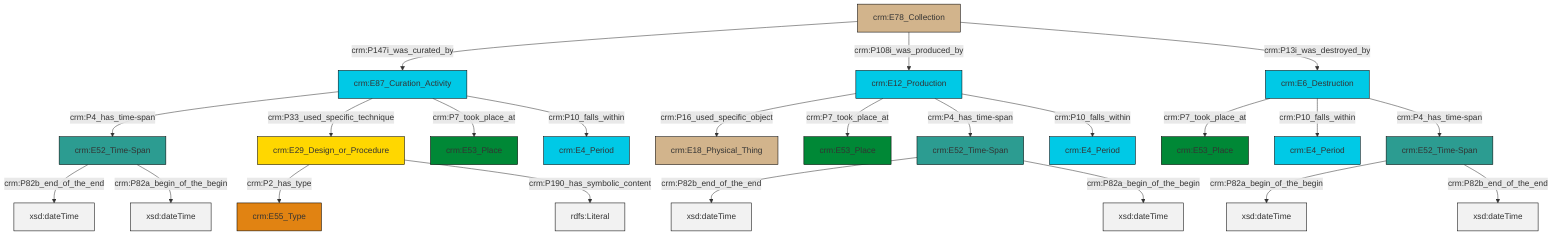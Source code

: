 graph TD
classDef Literal fill:#f2f2f2,stroke:#000000;
classDef CRM_Entity fill:#FFFFFF,stroke:#000000;
classDef Temporal_Entity fill:#00C9E6, stroke:#000000;
classDef Type fill:#E18312, stroke:#000000;
classDef Time-Span fill:#2C9C91, stroke:#000000;
classDef Appellation fill:#FFEB7F, stroke:#000000;
classDef Place fill:#008836, stroke:#000000;
classDef Persistent_Item fill:#B266B2, stroke:#000000;
classDef Conceptual_Object fill:#FFD700, stroke:#000000;
classDef Physical_Thing fill:#D2B48C, stroke:#000000;
classDef Actor fill:#f58aad, stroke:#000000;
classDef PC_Classes fill:#4ce600, stroke:#000000;
classDef Multi fill:#cccccc,stroke:#000000;

0["crm:E52_Time-Span"]:::Time-Span -->|crm:P82b_end_of_the_end| 1[xsd:dateTime]:::Literal
2["crm:E6_Destruction"]:::Temporal_Entity -->|crm:P7_took_place_at| 3["crm:E53_Place"]:::Place
12["crm:E87_Curation_Activity"]:::Temporal_Entity -->|crm:P4_has_time-span| 0["crm:E52_Time-Span"]:::Time-Span
15["crm:E52_Time-Span"]:::Time-Span -->|crm:P82b_end_of_the_end| 16[xsd:dateTime]:::Literal
20["crm:E12_Production"]:::Temporal_Entity -->|crm:P16_used_specific_object| 10["crm:E18_Physical_Thing"]:::Physical_Thing
15["crm:E52_Time-Span"]:::Time-Span -->|crm:P82a_begin_of_the_begin| 21[xsd:dateTime]:::Literal
2["crm:E6_Destruction"]:::Temporal_Entity -->|crm:P10_falls_within| 24["crm:E4_Period"]:::Temporal_Entity
0["crm:E52_Time-Span"]:::Time-Span -->|crm:P82a_begin_of_the_begin| 25[xsd:dateTime]:::Literal
20["crm:E12_Production"]:::Temporal_Entity -->|crm:P7_took_place_at| 13["crm:E53_Place"]:::Place
6["crm:E29_Design_or_Procedure"]:::Conceptual_Object -->|crm:P2_has_type| 17["crm:E55_Type"]:::Type
22["crm:E78_Collection"]:::Physical_Thing -->|crm:P147i_was_curated_by| 12["crm:E87_Curation_Activity"]:::Temporal_Entity
22["crm:E78_Collection"]:::Physical_Thing -->|crm:P108i_was_produced_by| 20["crm:E12_Production"]:::Temporal_Entity
6["crm:E29_Design_or_Procedure"]:::Conceptual_Object -->|crm:P190_has_symbolic_content| 28[rdfs:Literal]:::Literal
2["crm:E6_Destruction"]:::Temporal_Entity -->|crm:P4_has_time-span| 4["crm:E52_Time-Span"]:::Time-Span
12["crm:E87_Curation_Activity"]:::Temporal_Entity -->|crm:P33_used_specific_technique| 6["crm:E29_Design_or_Procedure"]:::Conceptual_Object
20["crm:E12_Production"]:::Temporal_Entity -->|crm:P4_has_time-span| 15["crm:E52_Time-Span"]:::Time-Span
12["crm:E87_Curation_Activity"]:::Temporal_Entity -->|crm:P7_took_place_at| 30["crm:E53_Place"]:::Place
12["crm:E87_Curation_Activity"]:::Temporal_Entity -->|crm:P10_falls_within| 8["crm:E4_Period"]:::Temporal_Entity
22["crm:E78_Collection"]:::Physical_Thing -->|crm:P13i_was_destroyed_by| 2["crm:E6_Destruction"]:::Temporal_Entity
20["crm:E12_Production"]:::Temporal_Entity -->|crm:P10_falls_within| 32["crm:E4_Period"]:::Temporal_Entity
4["crm:E52_Time-Span"]:::Time-Span -->|crm:P82a_begin_of_the_begin| 34[xsd:dateTime]:::Literal
4["crm:E52_Time-Span"]:::Time-Span -->|crm:P82b_end_of_the_end| 38[xsd:dateTime]:::Literal